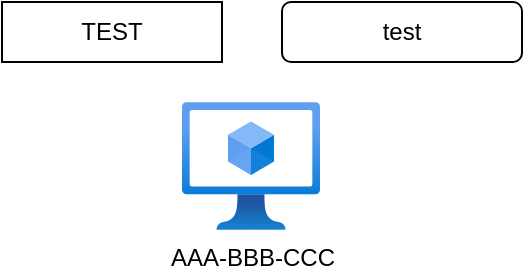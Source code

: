 <mxfile version="14.4.3" type="device"><diagram id="tHGfJ1gTysNih2tPjE9-" name="ページ1"><mxGraphModel dx="905" dy="805" grid="1" gridSize="10" guides="1" tooltips="1" connect="1" arrows="1" fold="1" page="1" pageScale="1" pageWidth="827" pageHeight="1169" math="0" shadow="0"><root><mxCell id="0"/><mxCell id="1" parent="0"/><mxCell id="mazCMkhXd5AH8T-qqC28-1" value="TEST" style="rounded=0;whiteSpace=wrap;html=1;" vertex="1" parent="1"><mxGeometry x="10" y="10" width="110" height="30" as="geometry"/></mxCell><mxCell id="mazCMkhXd5AH8T-qqC28-2" value="test" style="rounded=1;whiteSpace=wrap;html=1;" vertex="1" parent="1"><mxGeometry x="150" y="10" width="120" height="30" as="geometry"/></mxCell><mxCell id="mazCMkhXd5AH8T-qqC28-3" value="AAA-BBB-CCC" style="aspect=fixed;html=1;points=[];align=center;image;fontSize=12;image=img/lib/azure2/compute/Virtual_Machines_Classic.svg;" vertex="1" parent="1"><mxGeometry x="100" y="60" width="69" height="64" as="geometry"/></mxCell></root></mxGraphModel></diagram></mxfile>